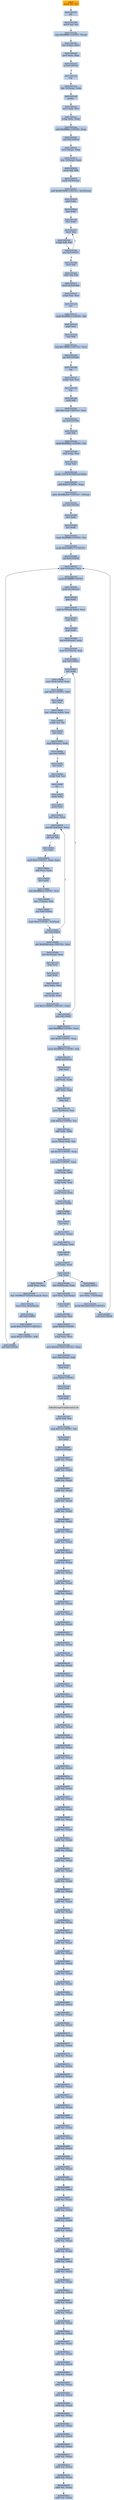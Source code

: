 digraph G {
node[shape=rectangle,style=filled,fillcolor=lightsteelblue,color=lightsteelblue]
bgcolor="transparent"
a0x01105195movb_cl_cl[label="start\nmovb %cl, %cl",color="lightgrey",fillcolor="orange"];
a0x01105197cld_[label="0x01105197\ncld "];
a0x01105198movb_al_al[label="0x01105198\nmovb %al, %al"];
a0x0110519acmpl_0xfffffffeUINT8_esp_[label="0x0110519a\ncmpl $0xfffffffe<UINT8>, (%esp)"];
a0x0110519eleal_ebx__ebx[label="0x0110519e\nleal (%ebx), %ebx"];
a0x011051a0movl_eax_eax[label="0x011051a0\nmovl %eax, %eax"];
a0x011051a2ja_0x011051a2[label="0x011051a2\nja 0x011051a2"];
a0x011051a4nop_[label="0x011051a4\nnop "];
a0x011051a5leal__52esp__esp[label="0x011051a5\nleal -52(%esp), %esp"];
a0x011051a9pusha_[label="0x011051a9\npusha "];
a0x011051aamovl_edi_esi[label="0x011051aa\nmovl %edi, %esi"];
a0x011051acxchgl_ebx_ebp[label="0x011051ac\nxchgl %ebx, %ebp"];
a0x011051aesubl_0xffffffdcUINT8_esp[label="0x011051ae\nsubl $0xffffffdc<UINT8>, %esp"];
a0x011051b1call_0x01105014[label="0x011051b1\ncall 0x01105014"];
a0x01105014movl_esp__ebp[label="0x01105014\nmovl (%esp), %ebp"];
a0x01105017leal__32esp__esp[label="0x01105017\nleal -32(%esp), %esp"];
a0x0110501bmovb_dl_bh[label="0x0110501b\nmovb %dl, %bh"];
a0x0110501dpushl_0x54esp_[label="0x0110501d\npushl 0x54(%esp)"];
a0x01105021addl_0xfff19098UINT32_0x24esp_[label="0x01105021\naddl $0xfff19098<UINT32>, 0x24(%esp)"];
a0x01105029popl_ebx[label="0x01105029\npopl %ebx"];
a0x0110502ajmp_ebp[label="0x0110502a\njmp %ebp"];
a0x011051b6decl_ebx[label="0x011051b6\ndecl %ebx"];
a0x011051b7decw_bx[label="0x011051b7\ndecw %bx"];
a0x011051b9xchgb_dh_dl[label="0x011051b9\nxchgb %dh, %dl"];
a0x011051bbjne_0x011051b7[label="0x011051bb\njne 0x011051b7"];
a0x011051bddecb_ah[label="0x011051bd\ndecb %ah"];
a0x011051bfsubb_bl_dl[label="0x011051bf\nsubb %bl, %dl"];
a0x011051c1pushl_0x3cebx_[label="0x011051c1\npushl 0x3c(%ebx)"];
a0x011051c4xchgl_esi_esi[label="0x011051c4\nxchgl %esi, %esi"];
a0x011051c6cmc_[label="0x011051c6\ncmc "];
a0x011051c7cmpb_0xffffffc3UINT8_dl[label="0x011051c7\ncmpb $0xffffffc3<UINT8>, %dl"];
a0x011051capopl_ecx[label="0x011051ca\npopl %ecx"];
a0x011051cbsetp_dh[label="0x011051cb\nsetp %dh"];
a0x011051cesubl_0x7ffffffdUINT32_ecx[label="0x011051ce\nsubl $0x7ffffffd<UINT32>, %ecx"];
a0x011051d4jae_0x011051b6[label="0x011051d4\njae 0x011051b6"];
a0x011051d6nop_[label="0x011051d6\nnop "];
a0x011051d7xchgb_ah_ah[label="0x011051d7\nxchgb %ah, %ah"];
a0x011051d9nop_[label="0x011051d9\nnop "];
a0x011051danotb_dh[label="0x011051da\nnotb %dh"];
a0x011051dcsbbl_0x13e6UINT32_ecx[label="0x011051dc\nsbbl $0x13e6<UINT32>, %ecx"];
a0x011051e2jno_0x011051b6[label="0x011051e2\njno 0x011051b6"];
a0x011051e4notb_dl[label="0x011051e4\nnotb %dl"];
a0x011051e6cmpb_0xffffffceUINT8_al[label="0x011051e6\ncmpb $0xffffffce<UINT8>, %al"];
a0x011051e8cmpl_ebp_esi[label="0x011051e8\ncmpl %ebp, %esi"];
a0x011051easetge_ah[label="0x011051ea\nsetge %ah"];
a0x011051edpushl__2147478556ecxebx_[label="0x011051ed\npushl -2147478556(%ecx,%ebx)"];
a0x011051f4addl_0x4UINT8_esp[label="0x011051f4\naddl $0x4<UINT8>, %esp"];
a0x011051f7addw_0xffffbab0UINT16__4esp_[label="0x011051f7\naddw $0xffffbab0<UINT16>, -4(%esp)"];
a0x011051fejne_0x011051b6[label="0x011051fe\njne 0x011051b6"];
a0x01105200decl_edi[label="0x01105200\ndecl %edi"];
a0x01105201incl_edx[label="0x01105201\nincl %edx"];
a0x01105202cmpb_0xfffffffbUINT8_al[label="0x01105202\ncmpb $0xfffffffb<UINT8>, %al"];
a0x01105204pushl_0xe2df86c7UINT32[label="0x01105204\npushl $0xe2df86c7<UINT32>"];
a0x01105209call_0x01105036[label="0x01105209\ncall 0x01105036"];
a0x01105036leal_0x9ebx__ecx[label="0x01105036\nleal 0x9(%ebx), %ecx"];
a0x01105039pushl_0xffffffffUINT8[label="0x01105039\npushl $0xffffffff<UINT8>"];
a0x0110503bpushl_0x33ecx_[label="0x0110503b\npushl 0x33(%ecx)"];
a0x0110503epopl_edx[label="0x0110503e\npopl %edx"];
a0x0110503faddl_0x78edxebx__ecx[label="0x0110503f\naddl 0x78(%edx,%ebx), %ecx"];
a0x01105043notl_eax[label="0x01105043\nnotl %eax"];
a0x01105045popl_edx[label="0x01105045\npopl %edx"];
a0x01105046leal_0x59eax__eax[label="0x01105046\nleal 0x59(%eax), %eax"];
a0x01105049movl_0x17ecx__edi[label="0x01105049\nmovl 0x17(%ecx), %edi"];
a0x0110504cjmp_0x01104fa7[label="0x0110504c\njmp 0x01104fa7"];
a0x01104fa7incl_edx[label="0x01104fa7\nincl %edx"];
a0x01104fa8movl_ediebx__eax[label="0x01104fa8\nmovl (%edi,%ebx), %eax"];
a0x01104fabaddl_0x4UINT8_edi[label="0x01104fab\naddl $0x4<UINT8>, %edi"];
a0x01104faedecl_esi[label="0x01104fae\ndecl %esi"];
a0x01104fafleal__3eaxebx__esi[label="0x01104faf\nleal -3(%eax,%ebx), %esi"];
a0x01104fb3xchgb_al_al[label="0x01104fb3\nxchgb %al, %al"];
a0x01104fb5notl_eax[label="0x01104fb5\nnotl %eax"];
a0x01104fb7cmpl_0xfecx__edx[label="0x01104fb7\ncmpl 0xf(%ecx), %edx"];
a0x01104fbajae_0x01104f94[label="0x01104fba\njae 0x01104f94"];
a0x01104fbcincl_eax[label="0x01104fbc\nincl %eax"];
a0x01104fbdxchgb_ah_al[label="0x01104fbd\nxchgb %ah, %al"];
a0x01104fbfstc_[label="0x01104fbf\nstc "];
a0x01104fc0pushl_ebx[label="0x01104fc0\npushl %ebx"];
a0x01104fc1pushl_ecx[label="0x01104fc1\npushl %ecx"];
a0x01104fc2xorl_eax_eax[label="0x01104fc2\nxorl %eax, %eax"];
a0x01104fc4movzbl_0x3esi__ecx[label="0x01104fc4\nmovzbl 0x3(%esi), %ecx"];
a0x01104fc8orb_dl_bl[label="0x01104fc8\norb %dl, %bl"];
a0x01104fcaincl_ebx[label="0x01104fca\nincl %ebx"];
a0x01104fcbimull_0xfUINT8_eax_eax[label="0x01104fcb\nimull $0xf<UINT8>, %eax, %eax"];
a0x01104fcesubl_ecx_eax[label="0x01104fce\nsubl %ecx, %eax"];
a0x01104fd0decl_ebx[label="0x01104fd0\ndecl %ebx"];
a0x01104fd1subl_0xffffffeeUINT8_esi[label="0x01104fd1\nsubl $0xffffffee<UINT8>, %esi"];
a0x01104fd4leal__17esi__esi[label="0x01104fd4\nleal -17(%esi), %esi"];
a0x01104fd7jmp_0x011050ee[label="0x01104fd7\njmp 0x011050ee"];
a0x011050eecmpb_0xaUINT8_0x3esi_[label="0x011050ee\ncmpb $0xa<UINT8>, 0x3(%esi)"];
a0x011050f2jae_0x01104fc4[label="0x011050f2\njae 0x01104fc4"];
a0x011050f8adcl_0x656b1dcbUINT32_esi[label="0x011050f8\nadcl $0x656b1dcb<UINT32>, %esi"];
a0x011050fexorl_0xcesp__eax[label="0x011050fe\nxorl 0xc(%esp), %eax"];
a0x01105102popl_ecx[label="0x01105102\npopl %ecx"];
a0x01105103popl_ebx[label="0x01105103\npopl %ebx"];
a0x01105104movl_ebx_esi[label="0x01105104\nmovl %ebx, %esi"];
a0x01105106leal_edi__edi[label="0x01105106\nleal (%edi), %edi"];
a0x01105108xorl_0x3139d5f6UINT32_eax[label="0x01105108\nxorl $0x3139d5f6<UINT32>, %eax"];
a0x0110510djne_0x01104fa7[label="0x0110510d\njne 0x01104fa7"];
a0x01105113subl_0xffffffefUINT8_ecx[label="0x01105113\nsubl $0xffffffef<UINT8>, %ecx"];
a0x01105116addl_0x8UINT8_esp[label="0x01105116\naddl $0x8<UINT8>, %esp"];
a0x01105119movb_0xffffff95UINT8_ah[label="0x01105119\nmovb $0xffffff95<UINT8>, %ah"];
a0x0110511bpushl_0x2ecx_[label="0x0110511b\npushl 0x2(%ecx)"];
a0x0110511epopl_edi[label="0x0110511e\npopl %edi"];
a0x0110511faddl_edx_edx[label="0x0110511f\naddl %edx, %edx"];
a0x01105121addl_ebx_edi[label="0x01105121\naddl %ebx, %edi"];
a0x01105123notb_al[label="0x01105123\nnotb %al"];
a0x01105125movl_0xaecx__esi[label="0x01105125\nmovl 0xa(%ecx), %esi"];
a0x01105128subb_0x4aUINT8_al[label="0x01105128\nsubb $0x4a<UINT8>, %al"];
a0x0110512aaddl_ebx_edx[label="0x0110512a\naddl %ebx, %edx"];
a0x0110512cmovw_edxesi__ax[label="0x0110512c\nmovw (%edx,%esi), %ax"];
a0x01105130shll_0x10UINT8_eax[label="0x01105130\nshll $0x10<UINT8>, %eax"];
a0x01105133shrl_0xeUINT8_eax[label="0x01105133\nshrl $0xe<UINT8>, %eax"];
a0x01105136testl_esp_edx[label="0x01105136\ntestl %esp, %edx"];
a0x01105138xchgl_edx_edx[label="0x01105138\nxchgl %edx, %edx"];
a0x0110513apushl_eaxedi_[label="0x0110513a\npushl (%eax,%edi)"];
a0x0110513djmp_0x01104f6e[label="0x0110513d\njmp 0x01104f6e"];
a0x01104f6eaddb_al_cl[label="0x01104f6e\naddb %al, %cl"];
a0x01104f70incl_ecx[label="0x01104f70\nincl %ecx"];
a0x01104f71addl_ebx_esp_[label="0x01104f71\naddl %ebx, (%esp)"];
a0x01104f74movl__4esp__eax[label="0x01104f74\nmovl -4(%esp), %eax"];
a0x01104f78popl_esi[label="0x01104f78\npopl %esi"];
a0x01104f79addl_ebx_edx[label="0x01104f79\naddl %ebx, %edx"];
a0x01104f7bjmp_eax[label="0x01104f7b\njmp %eax"];
a0x0110520exchgl_eax_ecx[label="0x0110520e\nxchgl %eax, %ecx"];
a0x0110520fleal__1059882575edieax8__ecx[label="0x0110520f\nleal -1059882575(%edi,%eax,8), %ecx"];
a0x01105216movl_esi_0x44esp_[label="0x01105216\nmovl %esi, 0x44(%esp)"];
a0x0110521acall_0x01104f95[label="0x0110521a\ncall 0x01104f95"];
a0x01104f95pushl_0xc3353b51UINT32[label="0x01104f95\npushl $0xc3353b51<UINT32>"];
a0x01104f9acmpb_0x2cUINT8_dh[label="0x01104f9a\ncmpb $0x2c<UINT8>, %dh"];
a0x01104f9dcall_0x01105036[label="0x01104f9d\ncall 0x01105036"];
a0x01104fa2jmp_0x0110527c[label="0x01104fa2\njmp 0x0110527c"];
a0x0110527cmovl_esi__726ebp_[label="0x0110527c\nmovl %esi, -726(%ebp)"];
a0x01105282pushl_0x5ebd1495UINT32[label="0x01105282\npushl $0x5ebd1495<UINT32>"];
a0x01105287call_0x01105036[label="0x01105287\ncall 0x01105036"];
a0x0110528cleal_0x28esp__eax[label="0x0110528c\nleal 0x28(%esp), %eax"];
a0x01105290movl_esi_0x4cesp_[label="0x01105290\nmovl %esi, 0x4c(%esp)"];
a0x01105294incb_cl[label="0x01105294\nincb %cl"];
a0x01105296xchgl_eax_esi[label="0x01105296\nxchgl %eax, %esi"];
a0x01105297pushl_0x20UINT8[label="0x01105297\npushl $0x20<UINT8>"];
a0x01105299xchgl_eax_ecx[label="0x01105299\nxchgl %eax, %ecx"];
a0x0110529amovl_0xf2fc766fUINT32_eax[label="0x0110529a\nmovl $0xf2fc766f<UINT32>, %eax"];
a0x0110529fmovl_0x4cesp__edi[label="0x0110529f\nmovl 0x4c(%esp), %edi"];
a0x011052a3decl_ecx[label="0x011052a3\ndecl %ecx"];
a0x011052a4pushl_0x8UINT8[label="0x011052a4\npushl $0x8<UINT8>"];
a0x011052a6pushl_esp[label="0x011052a6\npushl %esp"];
a0x011052a7call_edi[label="0x011052a7\ncall %edi"];
IsBadStringPtrA_kernel32_dll[label="IsBadStringPtrA@kernel32.dll",color="lightgrey",fillcolor="lightgrey"];
a0x011052a9movb_bh_dh[label="0x011052a9\nmovb %bh, %dh"];
a0x011052abandb_0x1dUINT8_dl[label="0x011052ab\nandb $0x1d<UINT8>, %dl"];
a0x011052aeincl_edx[label="0x011052ae\nincl %edx"];
a0x011052afcall_0x50esp_[label="0x011052af\ncall 0x50(%esp)"];
a0x00000000addb_al_eax_[label="0x00000000\naddb %al, (%eax)"];
a0x00000002addb_al_eax_[label="0x00000002\naddb %al, (%eax)"];
a0x00000004addb_al_eax_[label="0x00000004\naddb %al, (%eax)"];
a0x00000006addb_al_eax_[label="0x00000006\naddb %al, (%eax)"];
a0x00000008addb_al_eax_[label="0x00000008\naddb %al, (%eax)"];
a0x0000000aaddb_al_eax_[label="0x0000000a\naddb %al, (%eax)"];
a0x0000000caddb_al_eax_[label="0x0000000c\naddb %al, (%eax)"];
a0x0000000eaddb_al_eax_[label="0x0000000e\naddb %al, (%eax)"];
a0x00000010addb_al_eax_[label="0x00000010\naddb %al, (%eax)"];
a0x00000012addb_al_eax_[label="0x00000012\naddb %al, (%eax)"];
a0x00000014addb_al_eax_[label="0x00000014\naddb %al, (%eax)"];
a0x00000016addb_al_eax_[label="0x00000016\naddb %al, (%eax)"];
a0x00000018addb_al_eax_[label="0x00000018\naddb %al, (%eax)"];
a0x0000001aaddb_al_eax_[label="0x0000001a\naddb %al, (%eax)"];
a0x0000001caddb_al_eax_[label="0x0000001c\naddb %al, (%eax)"];
a0x0000001eaddb_al_eax_[label="0x0000001e\naddb %al, (%eax)"];
a0x00000020addb_al_eax_[label="0x00000020\naddb %al, (%eax)"];
a0x00000022addb_al_eax_[label="0x00000022\naddb %al, (%eax)"];
a0x00000024addb_al_eax_[label="0x00000024\naddb %al, (%eax)"];
a0x00000026addb_al_eax_[label="0x00000026\naddb %al, (%eax)"];
a0x00000028addb_al_eax_[label="0x00000028\naddb %al, (%eax)"];
a0x0000002aaddb_al_eax_[label="0x0000002a\naddb %al, (%eax)"];
a0x0000002caddb_al_eax_[label="0x0000002c\naddb %al, (%eax)"];
a0x0000002eaddb_al_eax_[label="0x0000002e\naddb %al, (%eax)"];
a0x00000030addb_al_eax_[label="0x00000030\naddb %al, (%eax)"];
a0x00000032addb_al_eax_[label="0x00000032\naddb %al, (%eax)"];
a0x00000034addb_al_eax_[label="0x00000034\naddb %al, (%eax)"];
a0x00000036addb_al_eax_[label="0x00000036\naddb %al, (%eax)"];
a0x00000038addb_al_eax_[label="0x00000038\naddb %al, (%eax)"];
a0x0000003aaddb_al_eax_[label="0x0000003a\naddb %al, (%eax)"];
a0x0000003caddb_al_eax_[label="0x0000003c\naddb %al, (%eax)"];
a0x0000003eaddb_al_eax_[label="0x0000003e\naddb %al, (%eax)"];
a0x00000040addb_al_eax_[label="0x00000040\naddb %al, (%eax)"];
a0x00000042addb_al_eax_[label="0x00000042\naddb %al, (%eax)"];
a0x00000044addb_al_eax_[label="0x00000044\naddb %al, (%eax)"];
a0x00000046addb_al_eax_[label="0x00000046\naddb %al, (%eax)"];
a0x00000048addb_al_eax_[label="0x00000048\naddb %al, (%eax)"];
a0x0000004aaddb_al_eax_[label="0x0000004a\naddb %al, (%eax)"];
a0x0000004caddb_al_eax_[label="0x0000004c\naddb %al, (%eax)"];
a0x0000004eaddb_al_eax_[label="0x0000004e\naddb %al, (%eax)"];
a0x00000050addb_al_eax_[label="0x00000050\naddb %al, (%eax)"];
a0x00000052addb_al_eax_[label="0x00000052\naddb %al, (%eax)"];
a0x00000054addb_al_eax_[label="0x00000054\naddb %al, (%eax)"];
a0x00000056addb_al_eax_[label="0x00000056\naddb %al, (%eax)"];
a0x00000058addb_al_eax_[label="0x00000058\naddb %al, (%eax)"];
a0x0000005aaddb_al_eax_[label="0x0000005a\naddb %al, (%eax)"];
a0x0000005caddb_al_eax_[label="0x0000005c\naddb %al, (%eax)"];
a0x0000005eaddb_al_eax_[label="0x0000005e\naddb %al, (%eax)"];
a0x00000060addb_al_eax_[label="0x00000060\naddb %al, (%eax)"];
a0x00000062addb_al_eax_[label="0x00000062\naddb %al, (%eax)"];
a0x00000064addb_al_eax_[label="0x00000064\naddb %al, (%eax)"];
a0x00000066addb_al_eax_[label="0x00000066\naddb %al, (%eax)"];
a0x00000068addb_al_eax_[label="0x00000068\naddb %al, (%eax)"];
a0x0000006aaddb_al_eax_[label="0x0000006a\naddb %al, (%eax)"];
a0x0000006caddb_al_eax_[label="0x0000006c\naddb %al, (%eax)"];
a0x0000006eaddb_al_eax_[label="0x0000006e\naddb %al, (%eax)"];
a0x00000070addb_al_eax_[label="0x00000070\naddb %al, (%eax)"];
a0x00000072addb_al_eax_[label="0x00000072\naddb %al, (%eax)"];
a0x00000074addb_al_eax_[label="0x00000074\naddb %al, (%eax)"];
a0x00000076addb_al_eax_[label="0x00000076\naddb %al, (%eax)"];
a0x00000078addb_al_eax_[label="0x00000078\naddb %al, (%eax)"];
a0x0000007aaddb_al_eax_[label="0x0000007a\naddb %al, (%eax)"];
a0x0000007caddb_al_eax_[label="0x0000007c\naddb %al, (%eax)"];
a0x0000007eaddb_al_eax_[label="0x0000007e\naddb %al, (%eax)"];
a0x00000080addb_al_eax_[label="0x00000080\naddb %al, (%eax)"];
a0x00000082addb_al_eax_[label="0x00000082\naddb %al, (%eax)"];
a0x00000084addb_al_eax_[label="0x00000084\naddb %al, (%eax)"];
a0x00000086addb_al_eax_[label="0x00000086\naddb %al, (%eax)"];
a0x00000088addb_al_eax_[label="0x00000088\naddb %al, (%eax)"];
a0x0000008aaddb_al_eax_[label="0x0000008a\naddb %al, (%eax)"];
a0x0000008caddb_al_eax_[label="0x0000008c\naddb %al, (%eax)"];
a0x0000008eaddb_al_eax_[label="0x0000008e\naddb %al, (%eax)"];
a0x00000090addb_al_eax_[label="0x00000090\naddb %al, (%eax)"];
a0x00000092addb_al_eax_[label="0x00000092\naddb %al, (%eax)"];
a0x00000094addb_al_eax_[label="0x00000094\naddb %al, (%eax)"];
a0x00000096addb_al_eax_[label="0x00000096\naddb %al, (%eax)"];
a0x00000098addb_al_eax_[label="0x00000098\naddb %al, (%eax)"];
a0x0000009aaddb_al_eax_[label="0x0000009a\naddb %al, (%eax)"];
a0x0000009caddb_al_eax_[label="0x0000009c\naddb %al, (%eax)"];
a0x0000009eaddb_al_eax_[label="0x0000009e\naddb %al, (%eax)"];
a0x000000a0addb_al_eax_[label="0x000000a0\naddb %al, (%eax)"];
a0x000000a2addb_al_eax_[label="0x000000a2\naddb %al, (%eax)"];
a0x000000a4addb_al_eax_[label="0x000000a4\naddb %al, (%eax)"];
a0x000000a6addb_al_eax_[label="0x000000a6\naddb %al, (%eax)"];
a0x000000a8addb_al_eax_[label="0x000000a8\naddb %al, (%eax)"];
a0x000000aaaddb_al_eax_[label="0x000000aa\naddb %al, (%eax)"];
a0x000000acaddb_al_eax_[label="0x000000ac\naddb %al, (%eax)"];
a0x000000aeaddb_al_eax_[label="0x000000ae\naddb %al, (%eax)"];
a0x000000b0addb_al_eax_[label="0x000000b0\naddb %al, (%eax)"];
a0x000000b2addb_al_eax_[label="0x000000b2\naddb %al, (%eax)"];
a0x000000b4addb_al_eax_[label="0x000000b4\naddb %al, (%eax)"];
a0x000000b6addb_al_eax_[label="0x000000b6\naddb %al, (%eax)"];
a0x000000b8addb_al_eax_[label="0x000000b8\naddb %al, (%eax)"];
a0x000000baaddb_al_eax_[label="0x000000ba\naddb %al, (%eax)"];
a0x000000bcaddb_al_eax_[label="0x000000bc\naddb %al, (%eax)"];
a0x000000beaddb_al_eax_[label="0x000000be\naddb %al, (%eax)"];
a0x000000c0addb_al_eax_[label="0x000000c0\naddb %al, (%eax)"];
a0x000000c2addb_al_eax_[label="0x000000c2\naddb %al, (%eax)"];
a0x000000c4addb_al_eax_[label="0x000000c4\naddb %al, (%eax)"];
a0x000000c6addb_al_eax_[label="0x000000c6\naddb %al, (%eax)"];
a0x000000c8addb_al_eax_[label="0x000000c8\naddb %al, (%eax)"];
a0x000000caaddb_al_eax_[label="0x000000ca\naddb %al, (%eax)"];
a0x01105195movb_cl_cl -> a0x01105197cld_ [color="#000000"];
a0x01105197cld_ -> a0x01105198movb_al_al [color="#000000"];
a0x01105198movb_al_al -> a0x0110519acmpl_0xfffffffeUINT8_esp_ [color="#000000"];
a0x0110519acmpl_0xfffffffeUINT8_esp_ -> a0x0110519eleal_ebx__ebx [color="#000000"];
a0x0110519eleal_ebx__ebx -> a0x011051a0movl_eax_eax [color="#000000"];
a0x011051a0movl_eax_eax -> a0x011051a2ja_0x011051a2 [color="#000000"];
a0x011051a2ja_0x011051a2 -> a0x011051a4nop_ [color="#000000",label="F"];
a0x011051a4nop_ -> a0x011051a5leal__52esp__esp [color="#000000"];
a0x011051a5leal__52esp__esp -> a0x011051a9pusha_ [color="#000000"];
a0x011051a9pusha_ -> a0x011051aamovl_edi_esi [color="#000000"];
a0x011051aamovl_edi_esi -> a0x011051acxchgl_ebx_ebp [color="#000000"];
a0x011051acxchgl_ebx_ebp -> a0x011051aesubl_0xffffffdcUINT8_esp [color="#000000"];
a0x011051aesubl_0xffffffdcUINT8_esp -> a0x011051b1call_0x01105014 [color="#000000"];
a0x011051b1call_0x01105014 -> a0x01105014movl_esp__ebp [color="#000000"];
a0x01105014movl_esp__ebp -> a0x01105017leal__32esp__esp [color="#000000"];
a0x01105017leal__32esp__esp -> a0x0110501bmovb_dl_bh [color="#000000"];
a0x0110501bmovb_dl_bh -> a0x0110501dpushl_0x54esp_ [color="#000000"];
a0x0110501dpushl_0x54esp_ -> a0x01105021addl_0xfff19098UINT32_0x24esp_ [color="#000000"];
a0x01105021addl_0xfff19098UINT32_0x24esp_ -> a0x01105029popl_ebx [color="#000000"];
a0x01105029popl_ebx -> a0x0110502ajmp_ebp [color="#000000"];
a0x0110502ajmp_ebp -> a0x011051b6decl_ebx [color="#000000"];
a0x011051b6decl_ebx -> a0x011051b7decw_bx [color="#000000"];
a0x011051b7decw_bx -> a0x011051b9xchgb_dh_dl [color="#000000"];
a0x011051b9xchgb_dh_dl -> a0x011051bbjne_0x011051b7 [color="#000000"];
a0x011051bbjne_0x011051b7 -> a0x011051b7decw_bx [color="#000000",label="T"];
a0x011051bbjne_0x011051b7 -> a0x011051bddecb_ah [color="#000000",label="F"];
a0x011051bddecb_ah -> a0x011051bfsubb_bl_dl [color="#000000"];
a0x011051bfsubb_bl_dl -> a0x011051c1pushl_0x3cebx_ [color="#000000"];
a0x011051c1pushl_0x3cebx_ -> a0x011051c4xchgl_esi_esi [color="#000000"];
a0x011051c4xchgl_esi_esi -> a0x011051c6cmc_ [color="#000000"];
a0x011051c6cmc_ -> a0x011051c7cmpb_0xffffffc3UINT8_dl [color="#000000"];
a0x011051c7cmpb_0xffffffc3UINT8_dl -> a0x011051capopl_ecx [color="#000000"];
a0x011051capopl_ecx -> a0x011051cbsetp_dh [color="#000000"];
a0x011051cbsetp_dh -> a0x011051cesubl_0x7ffffffdUINT32_ecx [color="#000000"];
a0x011051cesubl_0x7ffffffdUINT32_ecx -> a0x011051d4jae_0x011051b6 [color="#000000"];
a0x011051d4jae_0x011051b6 -> a0x011051d6nop_ [color="#000000",label="F"];
a0x011051d6nop_ -> a0x011051d7xchgb_ah_ah [color="#000000"];
a0x011051d7xchgb_ah_ah -> a0x011051d9nop_ [color="#000000"];
a0x011051d9nop_ -> a0x011051danotb_dh [color="#000000"];
a0x011051danotb_dh -> a0x011051dcsbbl_0x13e6UINT32_ecx [color="#000000"];
a0x011051dcsbbl_0x13e6UINT32_ecx -> a0x011051e2jno_0x011051b6 [color="#000000"];
a0x011051e2jno_0x011051b6 -> a0x011051e4notb_dl [color="#000000",label="F"];
a0x011051e4notb_dl -> a0x011051e6cmpb_0xffffffceUINT8_al [color="#000000"];
a0x011051e6cmpb_0xffffffceUINT8_al -> a0x011051e8cmpl_ebp_esi [color="#000000"];
a0x011051e8cmpl_ebp_esi -> a0x011051easetge_ah [color="#000000"];
a0x011051easetge_ah -> a0x011051edpushl__2147478556ecxebx_ [color="#000000"];
a0x011051edpushl__2147478556ecxebx_ -> a0x011051f4addl_0x4UINT8_esp [color="#000000"];
a0x011051f4addl_0x4UINT8_esp -> a0x011051f7addw_0xffffbab0UINT16__4esp_ [color="#000000"];
a0x011051f7addw_0xffffbab0UINT16__4esp_ -> a0x011051fejne_0x011051b6 [color="#000000"];
a0x011051fejne_0x011051b6 -> a0x01105200decl_edi [color="#000000",label="F"];
a0x01105200decl_edi -> a0x01105201incl_edx [color="#000000"];
a0x01105201incl_edx -> a0x01105202cmpb_0xfffffffbUINT8_al [color="#000000"];
a0x01105202cmpb_0xfffffffbUINT8_al -> a0x01105204pushl_0xe2df86c7UINT32 [color="#000000"];
a0x01105204pushl_0xe2df86c7UINT32 -> a0x01105209call_0x01105036 [color="#000000"];
a0x01105209call_0x01105036 -> a0x01105036leal_0x9ebx__ecx [color="#000000"];
a0x01105036leal_0x9ebx__ecx -> a0x01105039pushl_0xffffffffUINT8 [color="#000000"];
a0x01105039pushl_0xffffffffUINT8 -> a0x0110503bpushl_0x33ecx_ [color="#000000"];
a0x0110503bpushl_0x33ecx_ -> a0x0110503epopl_edx [color="#000000"];
a0x0110503epopl_edx -> a0x0110503faddl_0x78edxebx__ecx [color="#000000"];
a0x0110503faddl_0x78edxebx__ecx -> a0x01105043notl_eax [color="#000000"];
a0x01105043notl_eax -> a0x01105045popl_edx [color="#000000"];
a0x01105045popl_edx -> a0x01105046leal_0x59eax__eax [color="#000000"];
a0x01105046leal_0x59eax__eax -> a0x01105049movl_0x17ecx__edi [color="#000000"];
a0x01105049movl_0x17ecx__edi -> a0x0110504cjmp_0x01104fa7 [color="#000000"];
a0x0110504cjmp_0x01104fa7 -> a0x01104fa7incl_edx [color="#000000"];
a0x01104fa7incl_edx -> a0x01104fa8movl_ediebx__eax [color="#000000"];
a0x01104fa8movl_ediebx__eax -> a0x01104fabaddl_0x4UINT8_edi [color="#000000"];
a0x01104fabaddl_0x4UINT8_edi -> a0x01104faedecl_esi [color="#000000"];
a0x01104faedecl_esi -> a0x01104fafleal__3eaxebx__esi [color="#000000"];
a0x01104fafleal__3eaxebx__esi -> a0x01104fb3xchgb_al_al [color="#000000"];
a0x01104fb3xchgb_al_al -> a0x01104fb5notl_eax [color="#000000"];
a0x01104fb5notl_eax -> a0x01104fb7cmpl_0xfecx__edx [color="#000000"];
a0x01104fb7cmpl_0xfecx__edx -> a0x01104fbajae_0x01104f94 [color="#000000"];
a0x01104fbajae_0x01104f94 -> a0x01104fbcincl_eax [color="#000000",label="F"];
a0x01104fbcincl_eax -> a0x01104fbdxchgb_ah_al [color="#000000"];
a0x01104fbdxchgb_ah_al -> a0x01104fbfstc_ [color="#000000"];
a0x01104fbfstc_ -> a0x01104fc0pushl_ebx [color="#000000"];
a0x01104fc0pushl_ebx -> a0x01104fc1pushl_ecx [color="#000000"];
a0x01104fc1pushl_ecx -> a0x01104fc2xorl_eax_eax [color="#000000"];
a0x01104fc2xorl_eax_eax -> a0x01104fc4movzbl_0x3esi__ecx [color="#000000"];
a0x01104fc4movzbl_0x3esi__ecx -> a0x01104fc8orb_dl_bl [color="#000000"];
a0x01104fc8orb_dl_bl -> a0x01104fcaincl_ebx [color="#000000"];
a0x01104fcaincl_ebx -> a0x01104fcbimull_0xfUINT8_eax_eax [color="#000000"];
a0x01104fcbimull_0xfUINT8_eax_eax -> a0x01104fcesubl_ecx_eax [color="#000000"];
a0x01104fcesubl_ecx_eax -> a0x01104fd0decl_ebx [color="#000000"];
a0x01104fd0decl_ebx -> a0x01104fd1subl_0xffffffeeUINT8_esi [color="#000000"];
a0x01104fd1subl_0xffffffeeUINT8_esi -> a0x01104fd4leal__17esi__esi [color="#000000"];
a0x01104fd4leal__17esi__esi -> a0x01104fd7jmp_0x011050ee [color="#000000"];
a0x01104fd7jmp_0x011050ee -> a0x011050eecmpb_0xaUINT8_0x3esi_ [color="#000000"];
a0x011050eecmpb_0xaUINT8_0x3esi_ -> a0x011050f2jae_0x01104fc4 [color="#000000"];
a0x011050f2jae_0x01104fc4 -> a0x01104fc4movzbl_0x3esi__ecx [color="#000000",label="T"];
a0x011050f2jae_0x01104fc4 -> a0x011050f8adcl_0x656b1dcbUINT32_esi [color="#000000",label="F"];
a0x011050f8adcl_0x656b1dcbUINT32_esi -> a0x011050fexorl_0xcesp__eax [color="#000000"];
a0x011050fexorl_0xcesp__eax -> a0x01105102popl_ecx [color="#000000"];
a0x01105102popl_ecx -> a0x01105103popl_ebx [color="#000000"];
a0x01105103popl_ebx -> a0x01105104movl_ebx_esi [color="#000000"];
a0x01105104movl_ebx_esi -> a0x01105106leal_edi__edi [color="#000000"];
a0x01105106leal_edi__edi -> a0x01105108xorl_0x3139d5f6UINT32_eax [color="#000000"];
a0x01105108xorl_0x3139d5f6UINT32_eax -> a0x0110510djne_0x01104fa7 [color="#000000"];
a0x0110510djne_0x01104fa7 -> a0x01104fa7incl_edx [color="#000000",label="T"];
a0x0110510djne_0x01104fa7 -> a0x01105113subl_0xffffffefUINT8_ecx [color="#000000",label="F"];
a0x01105113subl_0xffffffefUINT8_ecx -> a0x01105116addl_0x8UINT8_esp [color="#000000"];
a0x01105116addl_0x8UINT8_esp -> a0x01105119movb_0xffffff95UINT8_ah [color="#000000"];
a0x01105119movb_0xffffff95UINT8_ah -> a0x0110511bpushl_0x2ecx_ [color="#000000"];
a0x0110511bpushl_0x2ecx_ -> a0x0110511epopl_edi [color="#000000"];
a0x0110511epopl_edi -> a0x0110511faddl_edx_edx [color="#000000"];
a0x0110511faddl_edx_edx -> a0x01105121addl_ebx_edi [color="#000000"];
a0x01105121addl_ebx_edi -> a0x01105123notb_al [color="#000000"];
a0x01105123notb_al -> a0x01105125movl_0xaecx__esi [color="#000000"];
a0x01105125movl_0xaecx__esi -> a0x01105128subb_0x4aUINT8_al [color="#000000"];
a0x01105128subb_0x4aUINT8_al -> a0x0110512aaddl_ebx_edx [color="#000000"];
a0x0110512aaddl_ebx_edx -> a0x0110512cmovw_edxesi__ax [color="#000000"];
a0x0110512cmovw_edxesi__ax -> a0x01105130shll_0x10UINT8_eax [color="#000000"];
a0x01105130shll_0x10UINT8_eax -> a0x01105133shrl_0xeUINT8_eax [color="#000000"];
a0x01105133shrl_0xeUINT8_eax -> a0x01105136testl_esp_edx [color="#000000"];
a0x01105136testl_esp_edx -> a0x01105138xchgl_edx_edx [color="#000000"];
a0x01105138xchgl_edx_edx -> a0x0110513apushl_eaxedi_ [color="#000000"];
a0x0110513apushl_eaxedi_ -> a0x0110513djmp_0x01104f6e [color="#000000"];
a0x0110513djmp_0x01104f6e -> a0x01104f6eaddb_al_cl [color="#000000"];
a0x01104f6eaddb_al_cl -> a0x01104f70incl_ecx [color="#000000"];
a0x01104f70incl_ecx -> a0x01104f71addl_ebx_esp_ [color="#000000"];
a0x01104f71addl_ebx_esp_ -> a0x01104f74movl__4esp__eax [color="#000000"];
a0x01104f74movl__4esp__eax -> a0x01104f78popl_esi [color="#000000"];
a0x01104f78popl_esi -> a0x01104f79addl_ebx_edx [color="#000000"];
a0x01104f79addl_ebx_edx -> a0x01104f7bjmp_eax [color="#000000"];
a0x01104f7bjmp_eax -> a0x0110520exchgl_eax_ecx [color="#000000"];
a0x0110520exchgl_eax_ecx -> a0x0110520fleal__1059882575edieax8__ecx [color="#000000"];
a0x0110520fleal__1059882575edieax8__ecx -> a0x01105216movl_esi_0x44esp_ [color="#000000"];
a0x01105216movl_esi_0x44esp_ -> a0x0110521acall_0x01104f95 [color="#000000"];
a0x0110521acall_0x01104f95 -> a0x01104f95pushl_0xc3353b51UINT32 [color="#000000"];
a0x01104f95pushl_0xc3353b51UINT32 -> a0x01104f9acmpb_0x2cUINT8_dh [color="#000000"];
a0x01104f9acmpb_0x2cUINT8_dh -> a0x01104f9dcall_0x01105036 [color="#000000"];
a0x01104f9dcall_0x01105036 -> a0x01105036leal_0x9ebx__ecx [color="#000000"];
a0x01104f7bjmp_eax -> a0x01104fa2jmp_0x0110527c [color="#000000"];
a0x01104fa2jmp_0x0110527c -> a0x0110527cmovl_esi__726ebp_ [color="#000000"];
a0x0110527cmovl_esi__726ebp_ -> a0x01105282pushl_0x5ebd1495UINT32 [color="#000000"];
a0x01105282pushl_0x5ebd1495UINT32 -> a0x01105287call_0x01105036 [color="#000000"];
a0x01105287call_0x01105036 -> a0x01105036leal_0x9ebx__ecx [color="#000000"];
a0x01104f7bjmp_eax -> a0x0110528cleal_0x28esp__eax [color="#000000"];
a0x0110528cleal_0x28esp__eax -> a0x01105290movl_esi_0x4cesp_ [color="#000000"];
a0x01105290movl_esi_0x4cesp_ -> a0x01105294incb_cl [color="#000000"];
a0x01105294incb_cl -> a0x01105296xchgl_eax_esi [color="#000000"];
a0x01105296xchgl_eax_esi -> a0x01105297pushl_0x20UINT8 [color="#000000"];
a0x01105297pushl_0x20UINT8 -> a0x01105299xchgl_eax_ecx [color="#000000"];
a0x01105299xchgl_eax_ecx -> a0x0110529amovl_0xf2fc766fUINT32_eax [color="#000000"];
a0x0110529amovl_0xf2fc766fUINT32_eax -> a0x0110529fmovl_0x4cesp__edi [color="#000000"];
a0x0110529fmovl_0x4cesp__edi -> a0x011052a3decl_ecx [color="#000000"];
a0x011052a3decl_ecx -> a0x011052a4pushl_0x8UINT8 [color="#000000"];
a0x011052a4pushl_0x8UINT8 -> a0x011052a6pushl_esp [color="#000000"];
a0x011052a6pushl_esp -> a0x011052a7call_edi [color="#000000"];
a0x011052a7call_edi -> IsBadStringPtrA_kernel32_dll [color="#000000"];
IsBadStringPtrA_kernel32_dll -> a0x011052a9movb_bh_dh [color="#000000"];
a0x011052a9movb_bh_dh -> a0x011052abandb_0x1dUINT8_dl [color="#000000"];
a0x011052abandb_0x1dUINT8_dl -> a0x011052aeincl_edx [color="#000000"];
a0x011052aeincl_edx -> a0x011052afcall_0x50esp_ [color="#000000"];
a0x011052afcall_0x50esp_ -> a0x00000000addb_al_eax_ [color="#000000"];
a0x00000000addb_al_eax_ -> a0x00000002addb_al_eax_ [color="#000000"];
a0x00000002addb_al_eax_ -> a0x00000004addb_al_eax_ [color="#000000"];
a0x00000004addb_al_eax_ -> a0x00000006addb_al_eax_ [color="#000000"];
a0x00000006addb_al_eax_ -> a0x00000008addb_al_eax_ [color="#000000"];
a0x00000008addb_al_eax_ -> a0x0000000aaddb_al_eax_ [color="#000000"];
a0x0000000aaddb_al_eax_ -> a0x0000000caddb_al_eax_ [color="#000000"];
a0x0000000caddb_al_eax_ -> a0x0000000eaddb_al_eax_ [color="#000000"];
a0x0000000eaddb_al_eax_ -> a0x00000010addb_al_eax_ [color="#000000"];
a0x00000010addb_al_eax_ -> a0x00000012addb_al_eax_ [color="#000000"];
a0x00000012addb_al_eax_ -> a0x00000014addb_al_eax_ [color="#000000"];
a0x00000014addb_al_eax_ -> a0x00000016addb_al_eax_ [color="#000000"];
a0x00000016addb_al_eax_ -> a0x00000018addb_al_eax_ [color="#000000"];
a0x00000018addb_al_eax_ -> a0x0000001aaddb_al_eax_ [color="#000000"];
a0x0000001aaddb_al_eax_ -> a0x0000001caddb_al_eax_ [color="#000000"];
a0x0000001caddb_al_eax_ -> a0x0000001eaddb_al_eax_ [color="#000000"];
a0x0000001eaddb_al_eax_ -> a0x00000020addb_al_eax_ [color="#000000"];
a0x00000020addb_al_eax_ -> a0x00000022addb_al_eax_ [color="#000000"];
a0x00000022addb_al_eax_ -> a0x00000024addb_al_eax_ [color="#000000"];
a0x00000024addb_al_eax_ -> a0x00000026addb_al_eax_ [color="#000000"];
a0x00000026addb_al_eax_ -> a0x00000028addb_al_eax_ [color="#000000"];
a0x00000028addb_al_eax_ -> a0x0000002aaddb_al_eax_ [color="#000000"];
a0x0000002aaddb_al_eax_ -> a0x0000002caddb_al_eax_ [color="#000000"];
a0x0000002caddb_al_eax_ -> a0x0000002eaddb_al_eax_ [color="#000000"];
a0x0000002eaddb_al_eax_ -> a0x00000030addb_al_eax_ [color="#000000"];
a0x00000030addb_al_eax_ -> a0x00000032addb_al_eax_ [color="#000000"];
a0x00000032addb_al_eax_ -> a0x00000034addb_al_eax_ [color="#000000"];
a0x00000034addb_al_eax_ -> a0x00000036addb_al_eax_ [color="#000000"];
a0x00000036addb_al_eax_ -> a0x00000038addb_al_eax_ [color="#000000"];
a0x00000038addb_al_eax_ -> a0x0000003aaddb_al_eax_ [color="#000000"];
a0x0000003aaddb_al_eax_ -> a0x0000003caddb_al_eax_ [color="#000000"];
a0x0000003caddb_al_eax_ -> a0x0000003eaddb_al_eax_ [color="#000000"];
a0x0000003eaddb_al_eax_ -> a0x00000040addb_al_eax_ [color="#000000"];
a0x00000040addb_al_eax_ -> a0x00000042addb_al_eax_ [color="#000000"];
a0x00000042addb_al_eax_ -> a0x00000044addb_al_eax_ [color="#000000"];
a0x00000044addb_al_eax_ -> a0x00000046addb_al_eax_ [color="#000000"];
a0x00000046addb_al_eax_ -> a0x00000048addb_al_eax_ [color="#000000"];
a0x00000048addb_al_eax_ -> a0x0000004aaddb_al_eax_ [color="#000000"];
a0x0000004aaddb_al_eax_ -> a0x0000004caddb_al_eax_ [color="#000000"];
a0x0000004caddb_al_eax_ -> a0x0000004eaddb_al_eax_ [color="#000000"];
a0x0000004eaddb_al_eax_ -> a0x00000050addb_al_eax_ [color="#000000"];
a0x00000050addb_al_eax_ -> a0x00000052addb_al_eax_ [color="#000000"];
a0x00000052addb_al_eax_ -> a0x00000054addb_al_eax_ [color="#000000"];
a0x00000054addb_al_eax_ -> a0x00000056addb_al_eax_ [color="#000000"];
a0x00000056addb_al_eax_ -> a0x00000058addb_al_eax_ [color="#000000"];
a0x00000058addb_al_eax_ -> a0x0000005aaddb_al_eax_ [color="#000000"];
a0x0000005aaddb_al_eax_ -> a0x0000005caddb_al_eax_ [color="#000000"];
a0x0000005caddb_al_eax_ -> a0x0000005eaddb_al_eax_ [color="#000000"];
a0x0000005eaddb_al_eax_ -> a0x00000060addb_al_eax_ [color="#000000"];
a0x00000060addb_al_eax_ -> a0x00000062addb_al_eax_ [color="#000000"];
a0x00000062addb_al_eax_ -> a0x00000064addb_al_eax_ [color="#000000"];
a0x00000064addb_al_eax_ -> a0x00000066addb_al_eax_ [color="#000000"];
a0x00000066addb_al_eax_ -> a0x00000068addb_al_eax_ [color="#000000"];
a0x00000068addb_al_eax_ -> a0x0000006aaddb_al_eax_ [color="#000000"];
a0x0000006aaddb_al_eax_ -> a0x0000006caddb_al_eax_ [color="#000000"];
a0x0000006caddb_al_eax_ -> a0x0000006eaddb_al_eax_ [color="#000000"];
a0x0000006eaddb_al_eax_ -> a0x00000070addb_al_eax_ [color="#000000"];
a0x00000070addb_al_eax_ -> a0x00000072addb_al_eax_ [color="#000000"];
a0x00000072addb_al_eax_ -> a0x00000074addb_al_eax_ [color="#000000"];
a0x00000074addb_al_eax_ -> a0x00000076addb_al_eax_ [color="#000000"];
a0x00000076addb_al_eax_ -> a0x00000078addb_al_eax_ [color="#000000"];
a0x00000078addb_al_eax_ -> a0x0000007aaddb_al_eax_ [color="#000000"];
a0x0000007aaddb_al_eax_ -> a0x0000007caddb_al_eax_ [color="#000000"];
a0x0000007caddb_al_eax_ -> a0x0000007eaddb_al_eax_ [color="#000000"];
a0x0000007eaddb_al_eax_ -> a0x00000080addb_al_eax_ [color="#000000"];
a0x00000080addb_al_eax_ -> a0x00000082addb_al_eax_ [color="#000000"];
a0x00000082addb_al_eax_ -> a0x00000084addb_al_eax_ [color="#000000"];
a0x00000084addb_al_eax_ -> a0x00000086addb_al_eax_ [color="#000000"];
a0x00000086addb_al_eax_ -> a0x00000088addb_al_eax_ [color="#000000"];
a0x00000088addb_al_eax_ -> a0x0000008aaddb_al_eax_ [color="#000000"];
a0x0000008aaddb_al_eax_ -> a0x0000008caddb_al_eax_ [color="#000000"];
a0x0000008caddb_al_eax_ -> a0x0000008eaddb_al_eax_ [color="#000000"];
a0x0000008eaddb_al_eax_ -> a0x00000090addb_al_eax_ [color="#000000"];
a0x00000090addb_al_eax_ -> a0x00000092addb_al_eax_ [color="#000000"];
a0x00000092addb_al_eax_ -> a0x00000094addb_al_eax_ [color="#000000"];
a0x00000094addb_al_eax_ -> a0x00000096addb_al_eax_ [color="#000000"];
a0x00000096addb_al_eax_ -> a0x00000098addb_al_eax_ [color="#000000"];
a0x00000098addb_al_eax_ -> a0x0000009aaddb_al_eax_ [color="#000000"];
a0x0000009aaddb_al_eax_ -> a0x0000009caddb_al_eax_ [color="#000000"];
a0x0000009caddb_al_eax_ -> a0x0000009eaddb_al_eax_ [color="#000000"];
a0x0000009eaddb_al_eax_ -> a0x000000a0addb_al_eax_ [color="#000000"];
a0x000000a0addb_al_eax_ -> a0x000000a2addb_al_eax_ [color="#000000"];
a0x000000a2addb_al_eax_ -> a0x000000a4addb_al_eax_ [color="#000000"];
a0x000000a4addb_al_eax_ -> a0x000000a6addb_al_eax_ [color="#000000"];
a0x000000a6addb_al_eax_ -> a0x000000a8addb_al_eax_ [color="#000000"];
a0x000000a8addb_al_eax_ -> a0x000000aaaddb_al_eax_ [color="#000000"];
a0x000000aaaddb_al_eax_ -> a0x000000acaddb_al_eax_ [color="#000000"];
a0x000000acaddb_al_eax_ -> a0x000000aeaddb_al_eax_ [color="#000000"];
a0x000000aeaddb_al_eax_ -> a0x000000b0addb_al_eax_ [color="#000000"];
a0x000000b0addb_al_eax_ -> a0x000000b2addb_al_eax_ [color="#000000"];
a0x000000b2addb_al_eax_ -> a0x000000b4addb_al_eax_ [color="#000000"];
a0x000000b4addb_al_eax_ -> a0x000000b6addb_al_eax_ [color="#000000"];
a0x000000b6addb_al_eax_ -> a0x000000b8addb_al_eax_ [color="#000000"];
a0x000000b8addb_al_eax_ -> a0x000000baaddb_al_eax_ [color="#000000"];
a0x000000baaddb_al_eax_ -> a0x000000bcaddb_al_eax_ [color="#000000"];
a0x000000bcaddb_al_eax_ -> a0x000000beaddb_al_eax_ [color="#000000"];
a0x000000beaddb_al_eax_ -> a0x000000c0addb_al_eax_ [color="#000000"];
a0x000000c0addb_al_eax_ -> a0x000000c2addb_al_eax_ [color="#000000"];
a0x000000c2addb_al_eax_ -> a0x000000c4addb_al_eax_ [color="#000000"];
a0x000000c4addb_al_eax_ -> a0x000000c6addb_al_eax_ [color="#000000"];
a0x000000c6addb_al_eax_ -> a0x000000c8addb_al_eax_ [color="#000000"];
a0x000000c8addb_al_eax_ -> a0x000000caaddb_al_eax_ [color="#000000"];
}

